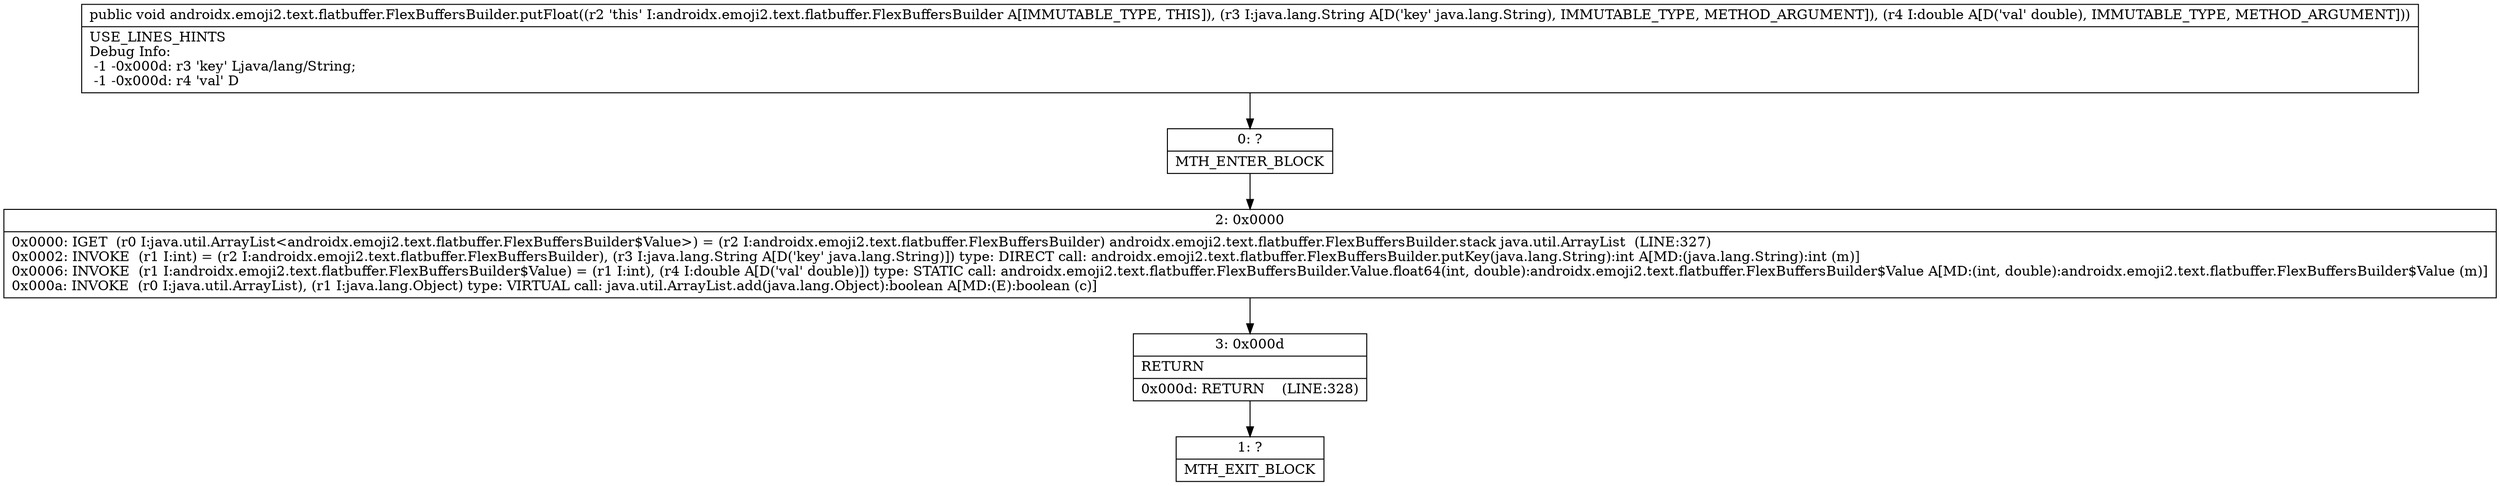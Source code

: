 digraph "CFG forandroidx.emoji2.text.flatbuffer.FlexBuffersBuilder.putFloat(Ljava\/lang\/String;D)V" {
Node_0 [shape=record,label="{0\:\ ?|MTH_ENTER_BLOCK\l}"];
Node_2 [shape=record,label="{2\:\ 0x0000|0x0000: IGET  (r0 I:java.util.ArrayList\<androidx.emoji2.text.flatbuffer.FlexBuffersBuilder$Value\>) = (r2 I:androidx.emoji2.text.flatbuffer.FlexBuffersBuilder) androidx.emoji2.text.flatbuffer.FlexBuffersBuilder.stack java.util.ArrayList  (LINE:327)\l0x0002: INVOKE  (r1 I:int) = (r2 I:androidx.emoji2.text.flatbuffer.FlexBuffersBuilder), (r3 I:java.lang.String A[D('key' java.lang.String)]) type: DIRECT call: androidx.emoji2.text.flatbuffer.FlexBuffersBuilder.putKey(java.lang.String):int A[MD:(java.lang.String):int (m)]\l0x0006: INVOKE  (r1 I:androidx.emoji2.text.flatbuffer.FlexBuffersBuilder$Value) = (r1 I:int), (r4 I:double A[D('val' double)]) type: STATIC call: androidx.emoji2.text.flatbuffer.FlexBuffersBuilder.Value.float64(int, double):androidx.emoji2.text.flatbuffer.FlexBuffersBuilder$Value A[MD:(int, double):androidx.emoji2.text.flatbuffer.FlexBuffersBuilder$Value (m)]\l0x000a: INVOKE  (r0 I:java.util.ArrayList), (r1 I:java.lang.Object) type: VIRTUAL call: java.util.ArrayList.add(java.lang.Object):boolean A[MD:(E):boolean (c)]\l}"];
Node_3 [shape=record,label="{3\:\ 0x000d|RETURN\l|0x000d: RETURN    (LINE:328)\l}"];
Node_1 [shape=record,label="{1\:\ ?|MTH_EXIT_BLOCK\l}"];
MethodNode[shape=record,label="{public void androidx.emoji2.text.flatbuffer.FlexBuffersBuilder.putFloat((r2 'this' I:androidx.emoji2.text.flatbuffer.FlexBuffersBuilder A[IMMUTABLE_TYPE, THIS]), (r3 I:java.lang.String A[D('key' java.lang.String), IMMUTABLE_TYPE, METHOD_ARGUMENT]), (r4 I:double A[D('val' double), IMMUTABLE_TYPE, METHOD_ARGUMENT]))  | USE_LINES_HINTS\lDebug Info:\l  \-1 \-0x000d: r3 'key' Ljava\/lang\/String;\l  \-1 \-0x000d: r4 'val' D\l}"];
MethodNode -> Node_0;Node_0 -> Node_2;
Node_2 -> Node_3;
Node_3 -> Node_1;
}

